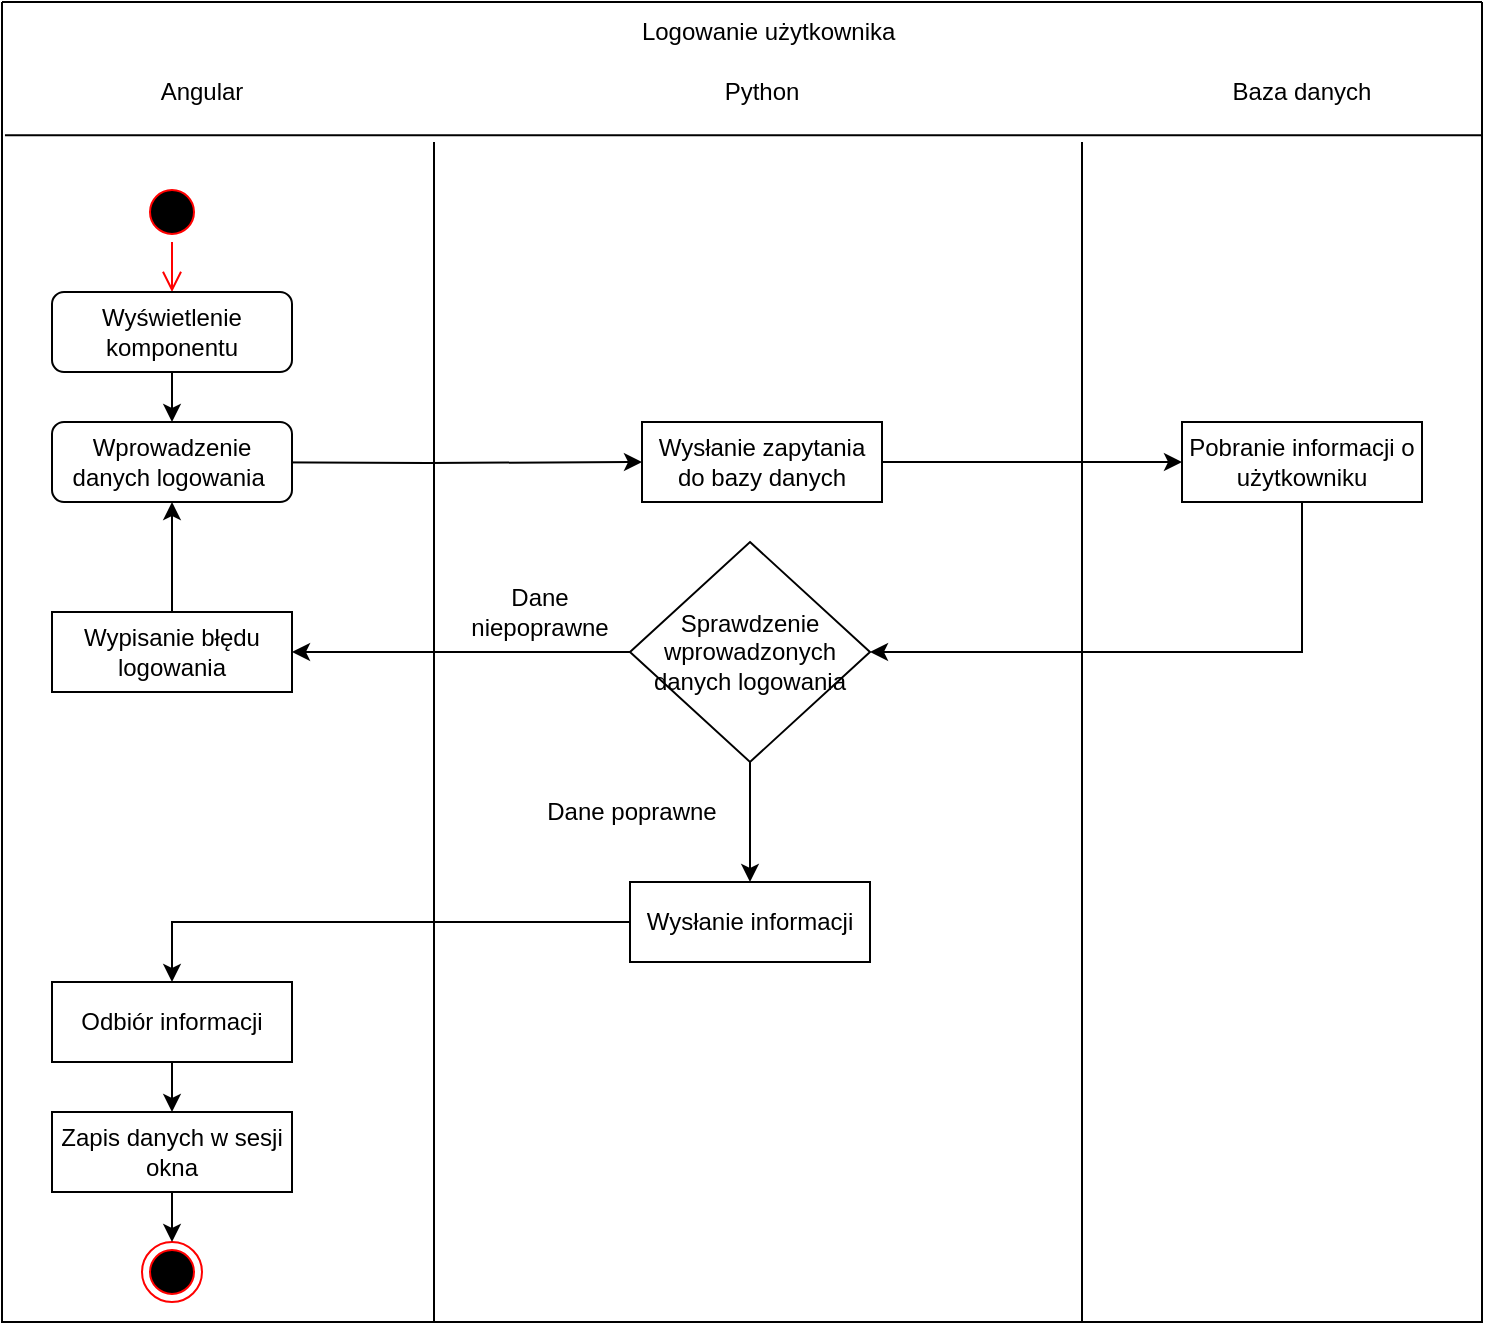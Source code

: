 <mxfile version="15.9.4" type="device"><diagram id="DDPUt-vewPU0iv0nvfQp" name="Page-1"><mxGraphModel dx="658" dy="364" grid="1" gridSize="10" guides="1" tooltips="1" connect="1" arrows="1" fold="1" page="1" pageScale="1" pageWidth="827" pageHeight="1169" math="0" shadow="0"><root><mxCell id="0"/><mxCell id="1" parent="0"/><mxCell id="7GhZQHWtMF1BPVDFi8QY-11" value="" style="swimlane;startSize=0;" parent="1" vertex="1"><mxGeometry x="44" y="10" width="740" height="660" as="geometry"/></mxCell><mxCell id="7GhZQHWtMF1BPVDFi8QY-13" value="Angular" style="text;html=1;strokeColor=none;fillColor=none;align=center;verticalAlign=middle;whiteSpace=wrap;rounded=0;" parent="7GhZQHWtMF1BPVDFi8QY-11" vertex="1"><mxGeometry x="70" y="30" width="60" height="30" as="geometry"/></mxCell><mxCell id="7GhZQHWtMF1BPVDFi8QY-15" value="Python" style="text;html=1;strokeColor=none;fillColor=none;align=center;verticalAlign=middle;whiteSpace=wrap;rounded=0;" parent="7GhZQHWtMF1BPVDFi8QY-11" vertex="1"><mxGeometry x="350" y="30" width="60" height="30" as="geometry"/></mxCell><mxCell id="7GhZQHWtMF1BPVDFi8QY-16" value="Baza danych" style="text;html=1;strokeColor=none;fillColor=none;align=center;verticalAlign=middle;whiteSpace=wrap;rounded=0;" parent="7GhZQHWtMF1BPVDFi8QY-11" vertex="1"><mxGeometry x="605" y="30" width="90" height="30" as="geometry"/></mxCell><mxCell id="7GhZQHWtMF1BPVDFi8QY-18" value="Logowanie użytkownika&amp;nbsp;" style="text;html=1;strokeColor=none;fillColor=none;align=center;verticalAlign=middle;whiteSpace=wrap;rounded=0;" parent="7GhZQHWtMF1BPVDFi8QY-11" vertex="1"><mxGeometry x="295" width="180" height="30" as="geometry"/></mxCell><mxCell id="7GhZQHWtMF1BPVDFi8QY-19" value="" style="ellipse;html=1;shape=endState;fillColor=#000000;strokeColor=#ff0000;" parent="7GhZQHWtMF1BPVDFi8QY-11" vertex="1"><mxGeometry x="70" y="620" width="30" height="30" as="geometry"/></mxCell><mxCell id="7GhZQHWtMF1BPVDFi8QY-49" style="edgeStyle=orthogonalEdgeStyle;rounded=0;orthogonalLoop=1;jettySize=auto;html=1;entryX=0;entryY=0.5;entryDx=0;entryDy=0;" parent="7GhZQHWtMF1BPVDFi8QY-11" target="7GhZQHWtMF1BPVDFi8QY-48" edge="1"><mxGeometry relative="1" as="geometry"><mxPoint x="105" y="230" as="sourcePoint"/></mxGeometry></mxCell><mxCell id="7GhZQHWtMF1BPVDFi8QY-43" style="edgeStyle=orthogonalEdgeStyle;rounded=0;orthogonalLoop=1;jettySize=auto;html=1;entryX=0.5;entryY=0;entryDx=0;entryDy=0;" parent="7GhZQHWtMF1BPVDFi8QY-11" source="7GhZQHWtMF1BPVDFi8QY-24" target="7GhZQHWtMF1BPVDFi8QY-34" edge="1"><mxGeometry relative="1" as="geometry"/></mxCell><mxCell id="7GhZQHWtMF1BPVDFi8QY-46" style="edgeStyle=orthogonalEdgeStyle;rounded=0;orthogonalLoop=1;jettySize=auto;html=1;entryX=1;entryY=0.5;entryDx=0;entryDy=0;" parent="7GhZQHWtMF1BPVDFi8QY-11" source="7GhZQHWtMF1BPVDFi8QY-24" target="7GhZQHWtMF1BPVDFi8QY-45" edge="1"><mxGeometry relative="1" as="geometry"/></mxCell><mxCell id="7GhZQHWtMF1BPVDFi8QY-24" value="Sprawdzenie wprowadzonych danych logowania" style="rhombus;whiteSpace=wrap;html=1;" parent="7GhZQHWtMF1BPVDFi8QY-11" vertex="1"><mxGeometry x="314" y="270" width="120" height="110" as="geometry"/></mxCell><mxCell id="7GhZQHWtMF1BPVDFi8QY-30" value="Dane poprawne" style="text;html=1;strokeColor=none;fillColor=none;align=center;verticalAlign=middle;whiteSpace=wrap;rounded=0;" parent="7GhZQHWtMF1BPVDFi8QY-11" vertex="1"><mxGeometry x="270" y="390" width="90" height="30" as="geometry"/></mxCell><mxCell id="7GhZQHWtMF1BPVDFi8QY-41" style="edgeStyle=orthogonalEdgeStyle;rounded=0;orthogonalLoop=1;jettySize=auto;html=1;entryX=1;entryY=0.5;entryDx=0;entryDy=0;" parent="7GhZQHWtMF1BPVDFi8QY-11" source="7GhZQHWtMF1BPVDFi8QY-32" target="7GhZQHWtMF1BPVDFi8QY-24" edge="1"><mxGeometry relative="1" as="geometry"><Array as="points"><mxPoint x="650" y="325"/></Array></mxGeometry></mxCell><mxCell id="7GhZQHWtMF1BPVDFi8QY-32" value="Pobranie informacji o użytkowniku" style="rounded=0;whiteSpace=wrap;html=1;" parent="7GhZQHWtMF1BPVDFi8QY-11" vertex="1"><mxGeometry x="590" y="210" width="120" height="40" as="geometry"/></mxCell><mxCell id="7GhZQHWtMF1BPVDFi8QY-47" style="edgeStyle=orthogonalEdgeStyle;rounded=0;orthogonalLoop=1;jettySize=auto;html=1;entryX=0.5;entryY=0;entryDx=0;entryDy=0;" parent="7GhZQHWtMF1BPVDFi8QY-11" source="7GhZQHWtMF1BPVDFi8QY-34" target="7GhZQHWtMF1BPVDFi8QY-35" edge="1"><mxGeometry relative="1" as="geometry"/></mxCell><mxCell id="7GhZQHWtMF1BPVDFi8QY-34" value="Wysłanie informacji" style="rounded=0;whiteSpace=wrap;html=1;" parent="7GhZQHWtMF1BPVDFi8QY-11" vertex="1"><mxGeometry x="314" y="440" width="120" height="40" as="geometry"/></mxCell><mxCell id="7GhZQHWtMF1BPVDFi8QY-51" style="edgeStyle=orthogonalEdgeStyle;rounded=0;orthogonalLoop=1;jettySize=auto;html=1;" parent="7GhZQHWtMF1BPVDFi8QY-11" source="7GhZQHWtMF1BPVDFi8QY-35" target="7GhZQHWtMF1BPVDFi8QY-37" edge="1"><mxGeometry relative="1" as="geometry"/></mxCell><mxCell id="7GhZQHWtMF1BPVDFi8QY-35" value="Odbiór informacji" style="rounded=0;whiteSpace=wrap;html=1;" parent="7GhZQHWtMF1BPVDFi8QY-11" vertex="1"><mxGeometry x="25" y="490" width="120" height="40" as="geometry"/></mxCell><mxCell id="7GhZQHWtMF1BPVDFi8QY-54" style="edgeStyle=orthogonalEdgeStyle;rounded=0;orthogonalLoop=1;jettySize=auto;html=1;" parent="7GhZQHWtMF1BPVDFi8QY-11" source="7GhZQHWtMF1BPVDFi8QY-37" target="7GhZQHWtMF1BPVDFi8QY-19" edge="1"><mxGeometry relative="1" as="geometry"/></mxCell><mxCell id="7GhZQHWtMF1BPVDFi8QY-37" value="Zapis danych w sesji okna" style="rounded=0;whiteSpace=wrap;html=1;" parent="7GhZQHWtMF1BPVDFi8QY-11" vertex="1"><mxGeometry x="25" y="555" width="120" height="40" as="geometry"/></mxCell><mxCell id="7GhZQHWtMF1BPVDFi8QY-57" style="edgeStyle=orthogonalEdgeStyle;rounded=0;orthogonalLoop=1;jettySize=auto;html=1;entryX=0.5;entryY=1;entryDx=0;entryDy=0;" parent="7GhZQHWtMF1BPVDFi8QY-11" source="7GhZQHWtMF1BPVDFi8QY-45" target="vEjqPjSXx2F2Hts6Yf4m-2" edge="1"><mxGeometry relative="1" as="geometry"><mxPoint x="65" y="230" as="targetPoint"/></mxGeometry></mxCell><mxCell id="7GhZQHWtMF1BPVDFi8QY-45" value="Wypisanie błędu logowania" style="rounded=0;whiteSpace=wrap;html=1;" parent="7GhZQHWtMF1BPVDFi8QY-11" vertex="1"><mxGeometry x="25" y="305" width="120" height="40" as="geometry"/></mxCell><mxCell id="7GhZQHWtMF1BPVDFi8QY-50" style="edgeStyle=orthogonalEdgeStyle;rounded=0;orthogonalLoop=1;jettySize=auto;html=1;entryX=0;entryY=0.5;entryDx=0;entryDy=0;" parent="7GhZQHWtMF1BPVDFi8QY-11" source="7GhZQHWtMF1BPVDFi8QY-48" target="7GhZQHWtMF1BPVDFi8QY-32" edge="1"><mxGeometry relative="1" as="geometry"/></mxCell><mxCell id="7GhZQHWtMF1BPVDFi8QY-48" value="Wysłanie zapytania do bazy danych" style="rounded=0;whiteSpace=wrap;html=1;" parent="7GhZQHWtMF1BPVDFi8QY-11" vertex="1"><mxGeometry x="320" y="210" width="120" height="40" as="geometry"/></mxCell><mxCell id="7GhZQHWtMF1BPVDFi8QY-52" value="" style="ellipse;html=1;shape=startState;fillColor=#000000;strokeColor=#ff0000;" parent="7GhZQHWtMF1BPVDFi8QY-11" vertex="1"><mxGeometry x="70" y="90" width="30" height="30" as="geometry"/></mxCell><mxCell id="7GhZQHWtMF1BPVDFi8QY-53" value="" style="edgeStyle=orthogonalEdgeStyle;html=1;verticalAlign=bottom;endArrow=open;endSize=8;strokeColor=#ff0000;rounded=0;entryX=0.5;entryY=0;entryDx=0;entryDy=0;" parent="7GhZQHWtMF1BPVDFi8QY-11" source="7GhZQHWtMF1BPVDFi8QY-52" edge="1"><mxGeometry relative="1" as="geometry"><mxPoint x="85" y="145" as="targetPoint"/></mxGeometry></mxCell><mxCell id="7GhZQHWtMF1BPVDFi8QY-56" value="" style="endArrow=none;html=1;rounded=0;" parent="7GhZQHWtMF1BPVDFi8QY-11" edge="1"><mxGeometry width="50" height="50" relative="1" as="geometry"><mxPoint x="540" y="660" as="sourcePoint"/><mxPoint x="540" y="70" as="targetPoint"/></mxGeometry></mxCell><mxCell id="7GhZQHWtMF1BPVDFi8QY-58" value="Dane niepoprawne" style="text;html=1;strokeColor=none;fillColor=none;align=center;verticalAlign=middle;whiteSpace=wrap;rounded=0;" parent="7GhZQHWtMF1BPVDFi8QY-11" vertex="1"><mxGeometry x="224" y="290" width="90" height="30" as="geometry"/></mxCell><mxCell id="vEjqPjSXx2F2Hts6Yf4m-3" style="edgeStyle=orthogonalEdgeStyle;rounded=0;orthogonalLoop=1;jettySize=auto;html=1;entryX=0.5;entryY=0;entryDx=0;entryDy=0;" edge="1" parent="7GhZQHWtMF1BPVDFi8QY-11" source="vEjqPjSXx2F2Hts6Yf4m-1" target="vEjqPjSXx2F2Hts6Yf4m-2"><mxGeometry relative="1" as="geometry"/></mxCell><mxCell id="vEjqPjSXx2F2Hts6Yf4m-1" value="&lt;span&gt;Wyświetlenie komponentu&lt;/span&gt;" style="rounded=1;whiteSpace=wrap;html=1;" vertex="1" parent="7GhZQHWtMF1BPVDFi8QY-11"><mxGeometry x="25" y="145" width="120" height="40" as="geometry"/></mxCell><mxCell id="vEjqPjSXx2F2Hts6Yf4m-2" value="Wprowadzenie danych logowania&amp;nbsp;" style="rounded=1;whiteSpace=wrap;html=1;" vertex="1" parent="7GhZQHWtMF1BPVDFi8QY-11"><mxGeometry x="25" y="210" width="120" height="40" as="geometry"/></mxCell><mxCell id="7GhZQHWtMF1BPVDFi8QY-12" value="" style="endArrow=none;html=1;rounded=0;exitX=0.002;exitY=0.101;exitDx=0;exitDy=0;exitPerimeter=0;entryX=1;entryY=0.101;entryDx=0;entryDy=0;entryPerimeter=0;" parent="1" source="7GhZQHWtMF1BPVDFi8QY-11" target="7GhZQHWtMF1BPVDFi8QY-11" edge="1"><mxGeometry width="50" height="50" relative="1" as="geometry"><mxPoint x="280" y="240" as="sourcePoint"/><mxPoint x="330" y="190" as="targetPoint"/></mxGeometry></mxCell><mxCell id="7GhZQHWtMF1BPVDFi8QY-55" value="" style="endArrow=none;html=1;rounded=0;" parent="1" edge="1"><mxGeometry width="50" height="50" relative="1" as="geometry"><mxPoint x="260" y="670" as="sourcePoint"/><mxPoint x="260" y="80" as="targetPoint"/></mxGeometry></mxCell></root></mxGraphModel></diagram></mxfile>